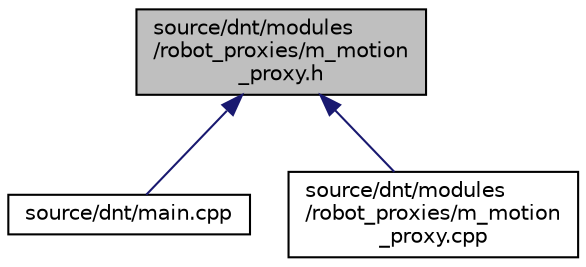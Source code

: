 digraph "source/dnt/modules/robot_proxies/m_motion_proxy.h"
{
  edge [fontname="Helvetica",fontsize="10",labelfontname="Helvetica",labelfontsize="10"];
  node [fontname="Helvetica",fontsize="10",shape=record];
  Node45 [label="source/dnt/modules\l/robot_proxies/m_motion\l_proxy.h",height=0.2,width=0.4,color="black", fillcolor="grey75", style="filled", fontcolor="black"];
  Node45 -> Node46 [dir="back",color="midnightblue",fontsize="10",style="solid",fontname="Helvetica"];
  Node46 [label="source/dnt/main.cpp",height=0.2,width=0.4,color="black", fillcolor="white", style="filled",URL="$dnt_2main_8cpp.html"];
  Node45 -> Node47 [dir="back",color="midnightblue",fontsize="10",style="solid",fontname="Helvetica"];
  Node47 [label="source/dnt/modules\l/robot_proxies/m_motion\l_proxy.cpp",height=0.2,width=0.4,color="black", fillcolor="white", style="filled",URL="$m__motion__proxy_8cpp.html"];
}
